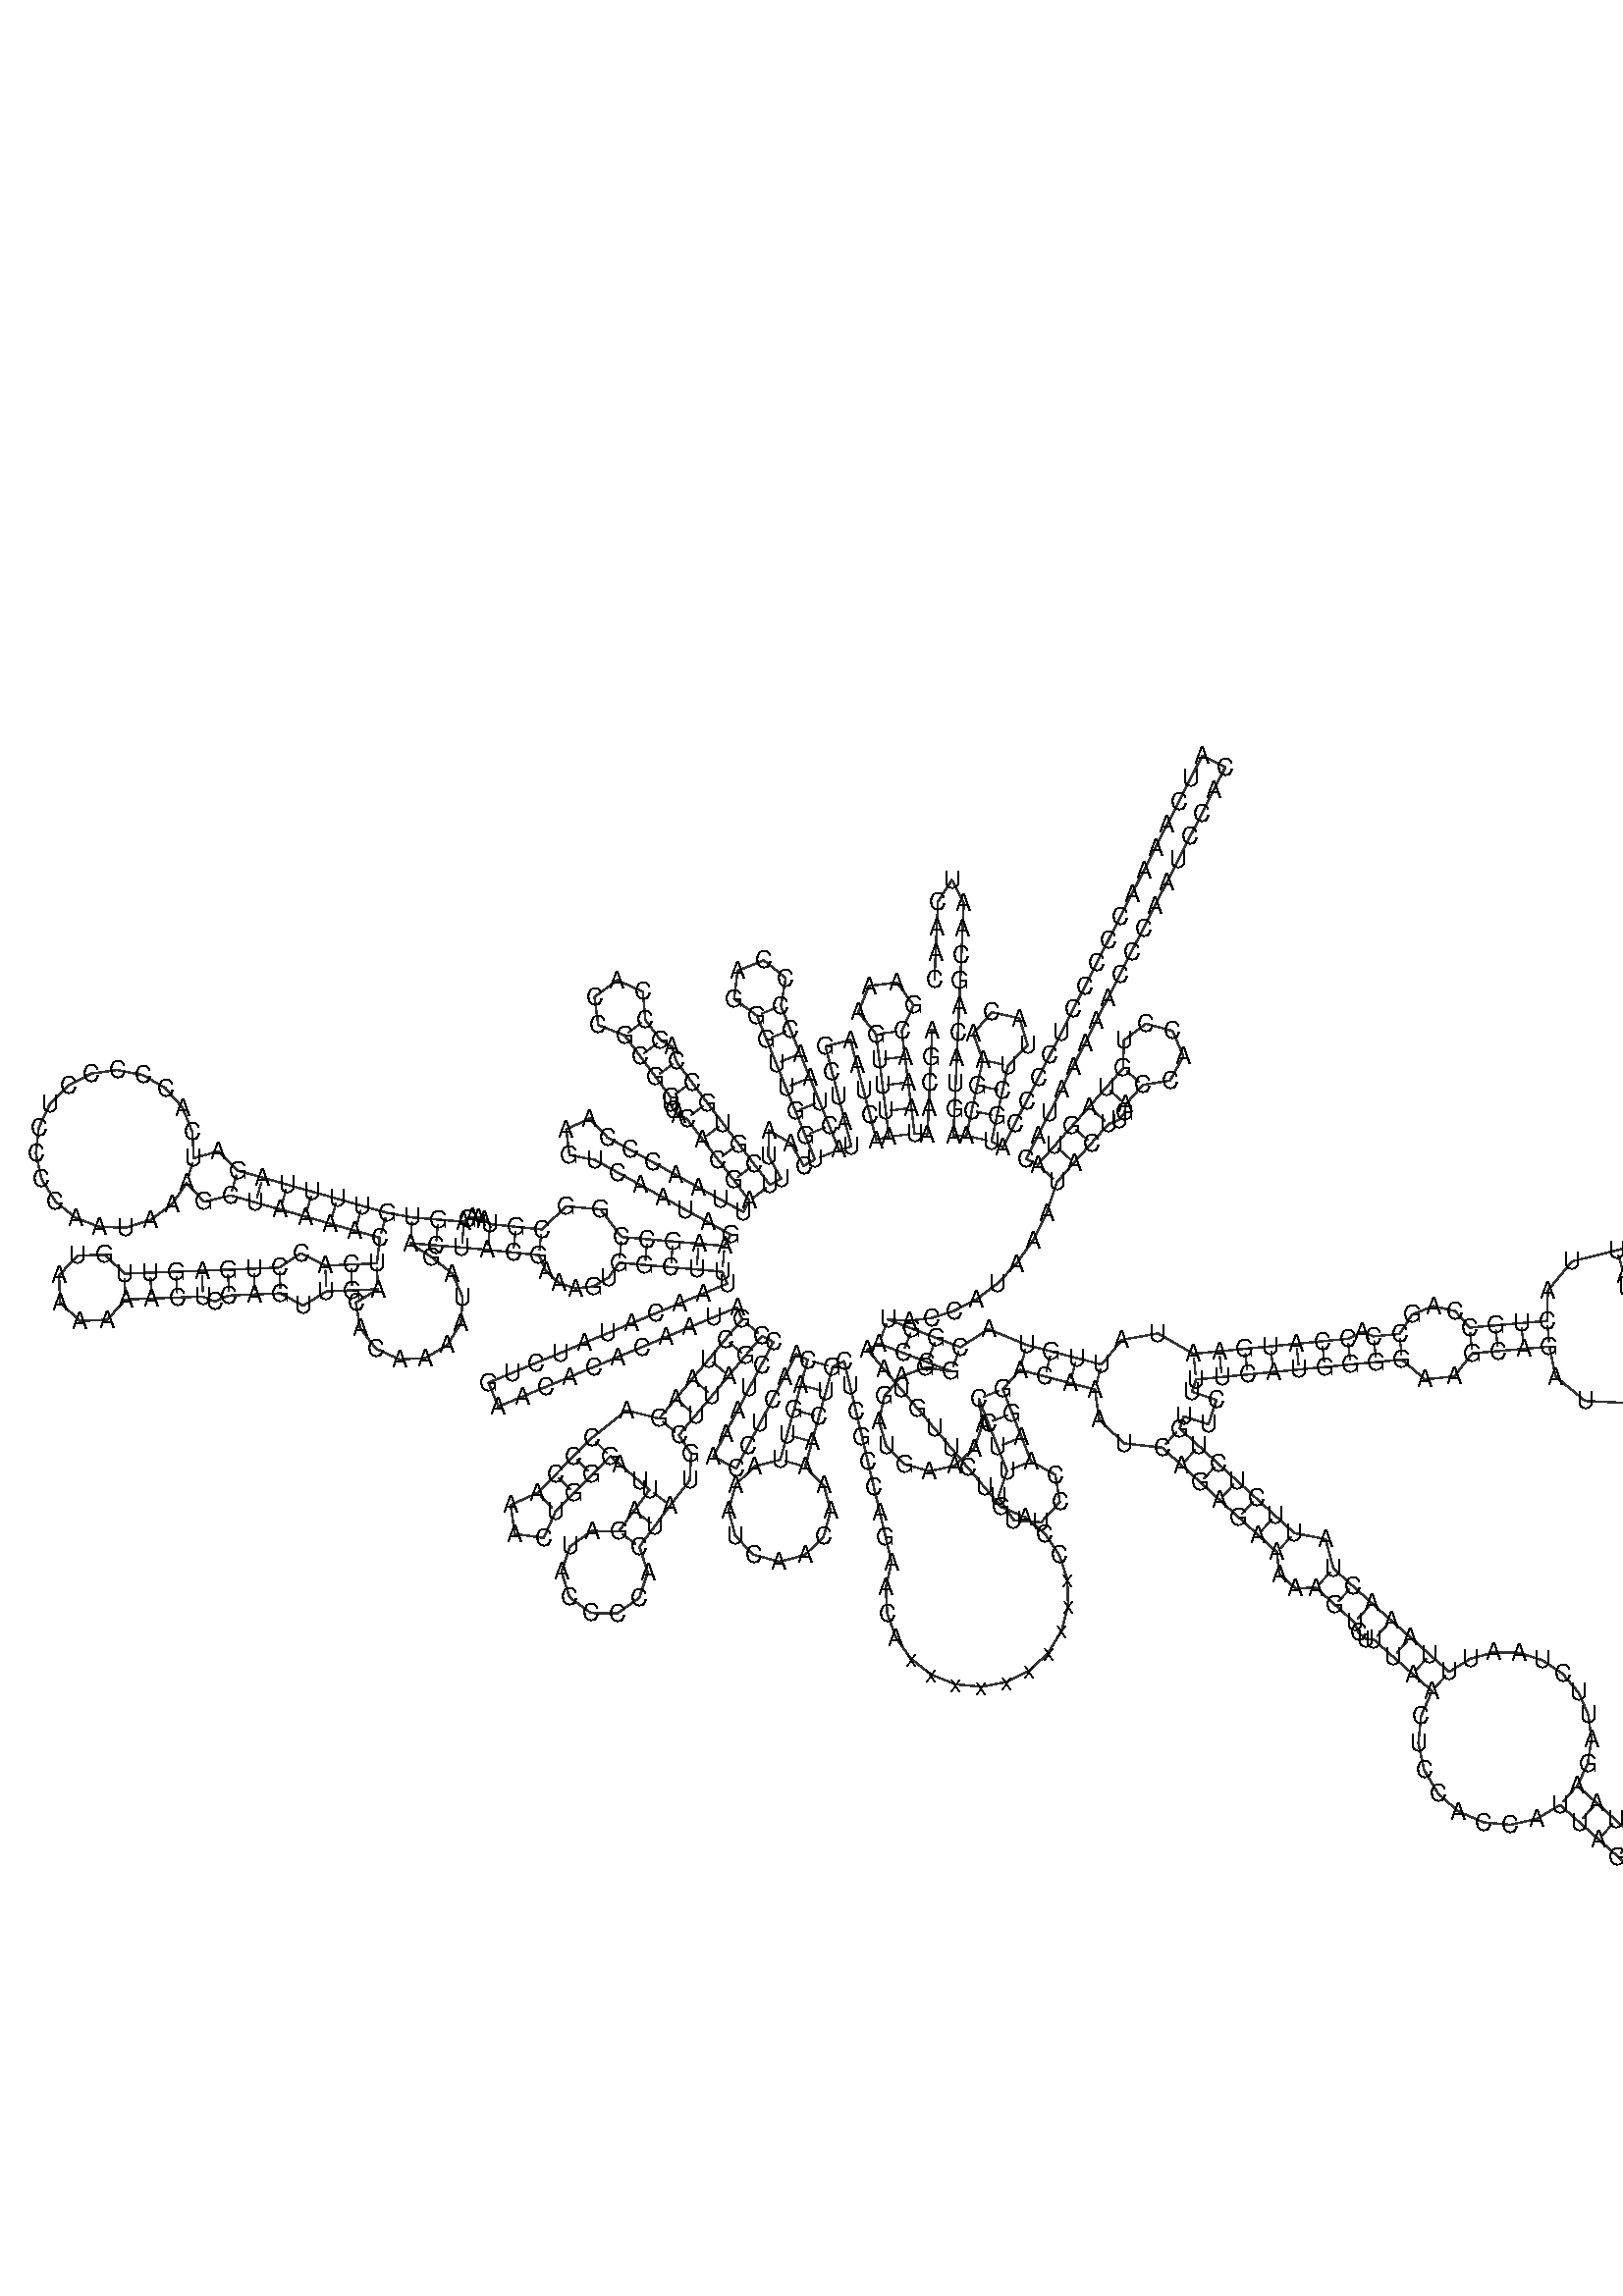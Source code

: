 %!PS-Adobe-3.0 EPSF-3.0
%%BoundingBox: 0 0 700 700
%%DocumentFonts: Helvetica
%%Pages: 1
%%EndComments

% Program options: 

% To switch off outline pairs of sequence comment or
% delete the appropriate line near the end of the file

/RNAplot 100 dict def

RNAplot begin

%%BeginProlog

/fsize  14 def
/outlinecolor {0.2 setgray} bind def
/paircolor    {0.2 setgray} bind def
/seqcolor     {0   setgray} bind def
/cshow  { dup stringwidth pop -2 div fsize -3 div rmoveto show} bind def
/min { 2 copy gt { exch } if pop } bind def
/max { 2 copy lt { exch } if pop } bind def
/arccoords { % i j arccoords
  % puts optimal x1 y1 x2 y2 coordinates used in bezier curves from i to j
  % onto the stack
  dup 3 -1 roll dup 4 -1 roll lt dup dup 5 2 roll {exch} if
  dup 3 -1 roll dup 3 -1 roll exch sub 1 sub dup
  4 -2 roll 5 -1 roll {exch} if 4 2 roll
  sequence length dup 2 div exch 3 1 roll lt 
  {exch 5 -1 roll pop 4 -2 roll exch 4 2 roll}
  { 4 2 roll 5 -1 roll dup 6 1 roll {exch} if
    4 -2 roll exch pop dup 3 -1 roll dup 4 1 roll
    exch add 4 -1 roll dup 5 1 roll sub 1 sub
    5 -1 roll not {4 -2 roll exch 4 2 roll} if
  }ifelse
   % compute the scalingfactor and prepare (1-sf) and sf*r
  2 mul exch cpr 3 1 roll div dup
  3 -1 roll mul exch 1 exch sub exch
   % compute the coordinates
  3 -1 roll 1 sub coor exch get aload pop % get coord for i
  4 -1 roll dup 5 1 roll mul 3 -1 roll dup 4 1 roll add exch % calculate y1
  4 -1 roll dup 5 1 roll mul 3 -1 roll dup 4 1 roll add exch % calculate x1
  5 -1 roll 1 sub coor exch get aload pop % get coord for j
  % duplicate j coord
  dup 3 -1 roll dup 4 1 roll exch 8 2 roll
  6 -1 roll dup 7 1 roll mul 5 -1 roll dup 6 1 roll add exch % calculate y2
  6 -1 roll mul 5 -1 roll add exch % calculate x2
  6 -2 roll % reorder
} bind def
/drawoutline {
  gsave outlinecolor newpath
  coor 0 get aload pop 0.8 0 360 arc % draw 5' circle of 1st sequence
  currentdict /cutpoint known        % check if cutpoint is defined
  {coor 0 cutpoint getinterval
   {aload pop lineto} forall         % draw outline of 1st sequence
   coor cutpoint 1 add get aload pop
   2 copy moveto 0.8 0 360 arc       % draw 5' circle of 2nd sequence
   coor cutpoint 1 add coor length cutpoint 1 add sub getinterval
   {aload pop lineto} forall        % draw outline of 2nd sequence
     } {
        /i 0 def
        coor {
            /p coor i get def
            /a arcs i get def
            /l a length def
            l 0 eq {
                %% standard point... draw simple line
                p 0 2 getinterval aload pop lineto
            } {
                %% point in loop... draw arc around loop center
                /clockwise a 5 get def
                clockwise 0.0 gt {
                    a 0 5 getinterval aload pop arcn
                } {
                    a 0 5 getinterval aload pop arc
                } ifelse
            } ifelse
            /i i 1 add def
        } forall
    }
  ifelse
  stroke grestore
} bind def
/drawpairs {
  paircolor
  0.7 setlinewidth
  [9 3.01] 9 setdash
  newpath
  pairs {aload pop
      currentdict (cpr) known
      { exch dup
        coor  exch 1 sub get aload pop moveto
        exch arccoords curveto
      }
      { coor exch 1 sub get aload pop moveto
        coor exch 1 sub get aload pop lineto
      }ifelse
  } forall
  stroke
} bind def
% draw bases
/drawbases {
  [] 0 setdash
  seqcolor
  0
  coor {
    aload pop moveto
    dup sequence exch 1 getinterval cshow
    1 add
  } forall
  pop
} bind def
/init {
  /Helvetica findfont fsize scalefont setfont
  1 setlinejoin
  1 setlinecap
  0.8 setlinewidth
  % find the coordinate range
  /xmax -1000 def /xmin 10000 def
  /ymax -1000 def /ymin 10000 def
  coor {
      aload pop
      dup ymin lt {dup /ymin exch def} if
      dup ymax gt {/ymax exch def} {pop} ifelse
      dup xmin lt {dup /xmin exch def} if
      dup xmax gt {/xmax exch def} {pop} ifelse
  } forall
  /size {xmax xmin sub ymax ymin sub max} bind def
  /width {xmax xmin sub} bind def
  /height {ymax ymin sub} bind def
  10 10 translate
  680 size 10 add div dup scale
  size width sub width xmin sub xmax sub add 2 div 5 add
  size height sub height ymin sub ymax sub add 2 div 5 add
  translate
} bind def

%%EndProlog

% data start here
/sequence { (\
AGCAAUAAACGAAAGUUUAACUAAGCUAUACUAACCCCAGGGUUGGUCAAUUUCGUGCCAGCCACCGCGGUCACACGAUUAACCCAAGUCAAUAGAAGCCGGCGUAAAGAGUGUUUUAGAUCACCCCCUCCCCAAUAAAGCUAAAACUCACCUGAGUUGUAAAAAACUCCAGUUGACACAAAAUAGACUACGAAAGUGGCUUUAACAUAUCUGAACACACAAUAGCUAAGACCCAAACUGGGAUUAGAUACCCCA\
CUAUGCUUAGCCCUAAACCUCAACAGUUAAAUCAACAAAACUGCUCGCCAGAACAxxxxxxxxxxCCAGUCUUGUAAACCGGAGAUGAAAACCUUUUUCCAAGGACAAAUCAGAGAAAAAGUCUUUAACUCCACCAUUAGCACCCAAAGCUAAGAUUCUAAUUUAAACUAUUCUCUGUUCUUUCAUGGGGAAGCAGAUUUGGGUACCACCCAAGUAUUGACUCACCCAUCAACAACCGCUAUGUAUUUCGUACAU\
UACUGCCAGCCACCAUGAAUAUUGUACGGUACCAUAAAUACUUGACCACCUGUAGUACAUAAAAACCCAAUCCACAUCAAAACCCCCUCCCCAUGCUUACAAGCAAGUACAGCAAUCAAC\
) } def
/len { sequence length } bind def

/coor [
[166.465 237.978]
[165.794 222.993]
[165.122 208.008]
[164.45 193.023]
[163.778 178.038]
[156.285 178.374]
[154.423 193.258]
[152.561 208.142]
[150.699 223.026]
[148.837 237.91]
[155.705 252.801]
[146.022 266.037]
[129.75 264.001]
[123.627 248.788]
[133.953 236.048]
[135.815 221.164]
[137.677 206.28]
[139.539 191.396]
[141.401 176.512]
[134.142 174.628]
[130.374 189.147]
[126.606 203.666]
[122.838 218.185]
[119.07 232.704]
[104.551 228.935]
[108.319 214.417]
[112.087 199.898]
[115.855 185.379]
[119.623 170.86]
[112.363 168.976]
[106.753 182.887]
[101.142 196.798]
[95.531 210.709]
[89.921 224.621]
[84.31 238.532]
[78.7 252.443]
[81.526 268.597]
[68.778 278.913]
[53.569 272.779]
[51.545 256.505]
[64.788 246.832]
[70.399 232.921]
[76.01 219.01]
[81.62 205.099]
[87.231 191.188]
[92.842 177.276]
[98.452 163.365]
[91.935 159.653]
[84.511 172.687]
[71.564 180.262]
[71.477 165.262]
[78.902 152.229]
[72.385 148.516]
[63.28 160.438]
[54.176 172.359]
[45.072 184.28]
[35.968 196.201]
[26.953 208.19]
[18.028 220.245]
[15.479 228.902]
[9.028 232.339]
[0.043 244.35]
[-1.36 260.689]
[-16.325 267.397]
[-29.456 257.574]
[-27.246 241.325]
[-11.968 235.365]
[-2.983 223.354]
[5.972 211.32]
[14.897 199.264]
[14.789 195.841]
[16.269 192.191]
[19.428 189.031]
[24.047 187.097]
[33.151 175.175]
[42.255 163.254]
[51.359 151.333]
[60.464 139.412]
[56.849 132.841]
[43.706 140.069]
[30.563 147.298]
[17.42 154.527]
[4.276 161.756]
[-8.867 168.985]
[-22.01 176.214]
[-32.276 187.151]
[-45.85 180.766]
[-43.972 165.884]
[-29.239 163.071]
[-16.096 155.842]
[-2.952 148.613]
[10.191 141.384]
[23.334 134.155]
[36.477 126.926]
[49.62 119.697]
[46.006 113.126]
[31.063 114.431]
[16.12 115.736]
[1.176 117.042]
[-13.767 118.347]
[-26.004 134.405]
[-45.812 136.083]
[-60.123 122.736]
[-75.045 124.264]
[-89.967 125.793]
[-93.215 128.298]
[-96.732 129.574]
[-100.117 129.682]
[-103.024 128.8]
[-105.201 127.2]
[-120.15 128.431]
[-135.1 129.662]
[-149.859 132.336]
[-164.29 136.428]
[-178.721 140.52]
[-193.152 144.613]
[-207.583 148.705]
[-222.014 152.797]
[-236.445 156.889]
[-247.611 168.098]
[-261.966 164.126]
[-262.768 179.247]
[-268.438 193.287]
[-278.362 204.724]
[-291.463 212.317]
[-306.32 215.242]
[-321.321 213.182]
[-334.839 206.36]
[-345.408 195.517]
[-351.882 181.829]
[-353.558 166.78]
[-350.254 152.003]
[-342.328 139.1]
[-330.642 129.472]
[-316.461 124.163]
[-301.325 123.748]
[-286.875 128.273]
[-274.678 137.247]
[-266.059 149.696]
[-255.925 138.779]
[-240.537 142.458]
[-226.106 138.366]
[-211.675 134.274]
[-197.244 130.182]
[-182.813 126.089]
[-168.382 121.997]
[-153.951 117.905]
[-155.702 103.007]
[-170.689 102.373]
[-185.676 101.738]
[-199.791 108.885]
[-212.179 100.616]
[-227.166 99.981]
[-242.152 99.347]
[-257.141 98.749]
[-272.13 98.189]
[-287.12 97.629]
[-302.109 97.069]
[-313.522 108.002]
[-329.321 107.579]
[-340.132 96.051]
[-339.542 80.258]
[-327.901 69.569]
[-312.115 70.326]
[-301.549 82.08]
[-286.56 82.64]
[-271.57 83.2]
[-256.581 83.76]
[-249.853 80.902]
[-241.518 84.36]
[-226.531 84.995]
[-211.545 85.629]
[-198.502 78.437]
[-185.041 86.752]
[-170.054 87.386]
[-155.068 88.021]
[-167.916 80.279]
[-165.394 65.492]
[-156.277 53.581]
[-142.662 47.286]
[-127.681 48.055]
[-114.782 55.711]
[-106.932 68.493]
[-105.938 83.46]
[-112.027 97.168]
[-123.801 106.465]
[-136.33 114.712]
[-121.381 113.481]
[-106.432 112.25]
[-91.495 110.871]
[-76.573 109.342]
[-61.651 107.814]
[-57.641 98.567]
[-50.132 91.724]
[-40.401 88.537]
[-30.14 89.629]
[-21.159 94.873]
[-15.072 103.404]
[-0.129 102.099]
[14.814 100.793]
[29.757 99.488]
[44.7 98.183]
[47.575 91.255]
[33.72 85.507]
[19.866 79.758]
[6.011 74.009]
[-7.844 68.26]
[-21.698 62.511]
[-35.553 56.762]
[-49.407 51.013]
[-63.262 45.264]
[-77.117 39.516]
[-90.971 33.766]
[-85.222 19.912]
[-71.368 25.661]
[-57.513 31.41]
[-43.659 37.159]
[-29.804 42.908]
[-15.949 48.656]
[-2.095 54.405]
[11.76 60.154]
[25.615 65.903]
[39.469 71.652]
[53.324 77.401]
[56.198 70.473]
[46.569 58.972]
[36.94 47.471]
[27.311 35.97]
[17.682 24.468]
[8.053 12.967]
[-10.954 17.744]
[-30.954 1.691]
[-41.521 -8.955]
[-52.088 -19.601]
[-62.655 -30.247]
[-78.105 -37.23]
[-75.672 -54.008]
[-58.876 -56.315]
[-52.009 -40.814]
[-41.442 -30.168]
[-30.875 -19.522]
[-20.308 -8.876]
[-14.618 -13.762]
[-3.237 -23.533]
[2.453 -28.419]
[-6.472 -40.475]
[-15.398 -52.53]
[-30.912 -52.257]
[-43.605 -61.182]
[-48.596 -75.875]
[-43.966 -90.685]
[-31.494 -99.918]
[-15.978 -100.023]
[-3.382 -90.96]
[1.449 -76.215]
[-3.342 -61.456]
[5.583 -49.4]
[14.509 -37.344]
[25.839 -22.901]
[26.638 -7.358]
[19.554 3.338]
[29.183 14.839]
[38.812 26.34]
[48.441 37.842]
[58.07 49.343]
[67.7 60.844]
[74.342 57.362]
[67.376 44.077]
[60.41 30.792]
[53.445 17.508]
[46.479 4.223]
[39.513 -9.061]
[52.798 -16.026]
[59.763 -2.742]
[66.729 10.542]
[73.695 23.827]
[80.661 37.111]
[87.626 50.396]
[94.269 46.913]
[90.284 32.452]
[86.3 17.991]
[82.315 3.529]
[78.331 -10.932]
[63.448 -14.724]
[52.466 -25.462]
[48.34 -40.256]
[52.179 -55.128]
[62.951 -66.076]
[77.759 -70.155]
[92.618 -66.269]
[103.532 -55.463]
[107.565 -40.643]
[103.633 -25.796]
[92.792 -14.916]
[96.777 -0.455]
[100.761 14.006]
[104.745 28.467]
[108.73 42.928]
[115.423 46.312]
[118.86 31.711]
[122.296 17.11]
[125.733 2.509]
[129.169 -12.092]
[132.605 -26.694]
[136.042 -41.295]
[139.478 -55.896]
[142.915 -70.497]
[139.553 -85.115]
[140.409 -100.091]
[145.414 -114.231]
[154.169 -126.411]
[165.979 -135.659]
[179.902 -141.241]
[194.829 -142.712]
[209.574 -139.953]
[222.96 -133.187]
[233.924 -122.95]
[241.592 -110.057]
[245.353 -95.537]
[244.908 -80.543]
[240.293 -66.271]
[231.875 -53.856]
[220.323 -44.287]
[206.561 -38.326]
[196.843 -26.901]
[187.124 -15.475]
[177.405 -4.049]
[167.686 7.376]
[157.967 18.802]
[148.248 30.227]
[138.529 41.653]
[128.81 53.078]
[135.504 56.462]
[149.511 51.094]
[163.518 45.727]
[177.524 40.359]
[162.691 42.588]
[148.614 37.407]
[138.765 26.093]
[135.573 11.437]
[139.824 -2.948]
[150.47 -13.515]
[164.886 -17.658]
[179.518 -14.355]
[190.758 -4.421]
[195.833 9.694]
[193.494 24.509]
[198.965 10.543]
[204.437 -3.424]
[209.909 -17.39]
[204.828 -32.607]
[213.678 -45.988]
[229.67 -47.269]
[240.536 -35.466]
[237.941 -19.634]
[223.875 -11.918]
[218.404 2.048]
[212.932 16.015]
[207.46 29.981]
[217.428 41.19]
[231.938 37.385]
[246.447 33.581]
[260.957 29.777]
[263.369 12.48]
[277.7 -1.403]
[300.012 -3.937]
[311.096 -14.044]
[322.179 -24.151]
[333.263 -34.258]
[344.347 -44.365]
[355.43 -54.472]
[366.514 -64.579]
[367.865 -77.335]
[377.213 -85.524]
[389.237 -85.203]
[400.371 -95.255]
[411.505 -105.306]
[413.837 -111.307]
[418.163 -114.78]
[422.8 -115.402]
[434.034 -125.342]
[445.267 -135.283]
[456.5 -145.223]
[450.116 -159.75]
[448.552 -175.522]
[451.952 -190.982]
[459.967 -204.609]
[471.798 -215.066]
[486.27 -221.332]
[501.953 -222.801]
[517.299 -219.338]
[530.798 -211.298]
[541.982 -221.294]
[553.166 -231.29]
[564.35 -241.287]
[575.533 -251.283]
[574.864 -266.906]
[584.434 -279.273]
[599.726 -282.544]
[613.518 -275.175]
[619.299 -260.645]
[614.339 -245.815]
[600.98 -237.687]
[585.53 -240.099]
[574.346 -230.103]
[563.162 -220.107]
[551.978 -210.11]
[540.795 -200.114]
[546.848 -187.269]
[549.053 -173.224]
[547.221 -159.11]
[541.492 -146.064]
[532.32 -135.141]
[520.435 -127.225]
[506.789 -122.961]
[492.48 -122.702]
[478.659 -126.477]
[466.441 -133.99]
[455.207 -124.049]
[443.974 -114.109]
[432.741 -104.169]
[421.557 -94.172]
[410.423 -84.121]
[399.289 -74.069]
[394.735 -57.074]
[376.621 -53.495]
[365.537 -43.388]
[354.454 -33.281]
[343.37 -23.174]
[332.286 -13.067]
[321.203 -2.96]
[310.119 7.147]
[312.486 14.264]
[326.72 9.529]
[331.454 23.763]
[317.221 28.497]
[319.588 35.614]
[334.518 37.068]
[349.447 38.522]
[364.376 39.976]
[379.306 41.43]
[394.235 42.884]
[409.165 44.338]
[424.097 45.754]
[439.034 47.134]
[452.341 35.7]
[469.457 37.447]
[479.764 50.797]
[494.708 52.103]
[509.651 53.408]
[524.594 54.713]
[528.205 37.316]
[545.384 23.169]
[572.261 21.885]
[587.15 20.06]
[602.038 18.234]
[616.927 16.409]
[631.815 14.584]
[646.704 12.759]
[661.69 4.83]
[673.457 17.035]
[664.986 31.722]
[648.529 27.647]
[633.64 29.473]
[618.752 31.298]
[603.863 33.123]
[588.975 34.948]
[574.086 36.773]
[574.497 51.768]
[589.463 52.775]
[605.865 44.297]
[620.011 54.76]
[634.982 55.693]
[649.953 56.625]
[664.924 57.558]
[674.704 45.511]
[689.705 41.545]
[704.161 47.186]
[712.511 60.265]
[711.546 75.752]
[701.637 87.692]
[686.593 91.495]
[672.199 85.698]
[663.991 72.529]
[649.02 71.596]
[634.049 70.663]
[619.078 69.731]
[609.869 77.469]
[597.455 76.882]
[588.456 67.741]
[573.489 66.734]
[572.134 74.11]
[586.887 76.821]
[584.176 91.574]
[569.423 88.863]
[568.068 96.24]
[582.414 100.619]
[596.761 104.997]
[611.108 109.376]
[625.454 113.755]
[640.234 107.516]
[654.258 115.308]
[656.767 131.154]
[645.837 142.898]
[629.853 141.531]
[621.075 128.102]
[606.729 123.723]
[592.382 119.344]
[578.035 114.965]
[563.689 110.586]
[537.802 104.23]
[523.686 87.279]
[523.288 69.656]
[508.345 68.351]
[493.402 67.046]
[478.459 65.741]
[469.899 75.287]
[457.221 78.236]
[444.966 73.304]
[437.654 62.07]
[422.718 60.691]
[415.844 63.176]
[407.711 59.267]
[392.781 57.813]
[377.852 56.359]
[362.922 54.905]
[347.993 53.451]
[333.064 51.997]
[318.134 50.543]
[297.404 62.392]
[276.535 58.618]
[264.761 44.287]
[250.252 48.091]
[235.742 51.895]
[221.232 55.699]
[199.198 64.855]
[182.892 54.366]
[168.885 59.734]
[154.878 65.101]
[140.871 70.468]
[153.21 69.704]
[166.082 71.321]
[179.11 75.412]
[191.907 82.017]
[204.079 91.121]
[215.233 102.652]
[224.987 116.485]
[232.977 132.436]
[238.862 150.275]
[248.83 161.484]
[258.798 172.692]
[268.767 183.901]
[274.75 186.278]
[278.191 190.63]
[278.778 195.271]
[288.634 206.579]
[304.477 209.106]
[312.253 223.139]
[305.997 237.912]
[290.508 242.093]
[277.668 232.474]
[277.327 216.435]
[267.471 205.127]
[257.558 193.869]
[247.59 182.661]
[237.621 171.452]
[227.653 160.244]
[220.968 163.644]
[227.768 177.014]
[234.568 190.384]
[241.368 203.754]
[248.168 217.124]
[254.967 230.494]
[261.767 243.865]
[268.567 257.235]
[275.367 270.605]
[282.167 283.975]
[288.967 297.345]
[295.767 310.716]
[302.567 324.086]
[309.366 337.456]
[316.166 350.826]
[322.966 364.196]
[329.766 377.566]
[336.566 390.937]
[323.195 397.736]
[316.396 384.366]
[309.596 370.996]
[302.796 357.626]
[295.996 344.256]
[289.196 330.886]
[282.397 317.515]
[275.597 304.145]
[268.797 290.775]
[261.997 277.405]
[255.197 264.035]
[248.397 250.664]
[241.597 237.294]
[234.797 223.924]
[227.998 210.554]
[221.198 197.184]
[214.398 183.814]
[207.598 170.443]
[200.913 173.843]
[204.1 188.501]
[207.286 203.158]
[210.473 217.816]
[221.897 229.581]
[217.161 245.282]
[201.136 248.766]
[190.308 236.449]
[195.816 221.003]
[192.629 206.345]
[189.442 191.688]
[186.255 177.03]
[178.763 177.366]
[179.435 192.351]
[180.107 207.336]
[180.779 222.321]
[181.45 237.306]
[182.122 252.291]
[182.794 267.276]
[183.466 282.261]
[184.138 297.246]
[184.81 312.231]
[177.899 325.544]
[169.825 312.903]
[169.153 297.918]
[168.481 282.933]
[167.809 267.948]
] def
/arcs [
[]
[]
[]
[]
[]
[]
[]
[]
[]
[]
[]
[]
[]
[]
[]
[]
[]
[]
[]
[]
[]
[]
[]
[]
[]
[]
[]
[]
[]
[]
[]
[]
[]
[]
[]
[]
[]
[]
[]
[]
[]
[]
[]
[]
[]
[]
[]
[]
[]
[]
[]
[]
[]
[]
[]
[]
[]
[]
[]
[]
[]
[]
[]
[]
[]
[]
[]
[]
[]
[]
[]
[]
[]
[]
[]
[]
[]
[]
[]
[]
[]
[]
[]
[]
[]
[]
[]
[]
[]
[]
[]
[]
[]
[]
[]
[]
[]
[]
[]
[]
[]
[]
[]
[]
[]
[]
[]
[]
[]
[]
[]
[]
[]
[]
[]
[]
[]
[]
[]
[]
[]
[]
[]
[]
[]
[]
[]
[]
[]
[]
[]
[]
[]
[]
[]
[]
[]
[]
[]
[]
[]
[]
[]
[]
[]
[]
[]
[]
[]
[]
[]
[]
[]
[]
[]
[]
[]
[]
[]
[]
[]
[]
[]
[]
[]
[]
[]
[]
[]
[]
[]
[]
[]
[]
[]
[]
[]
[]
[]
[]
[]
[]
[]
[]
[]
[]
[]
[]
[]
[]
[]
[]
[]
[]
[]
[]
[]
[]
[]
[]
[]
[]
[]
[]
[]
[]
[]
[]
[]
[]
[]
[]
[]
[]
[]
[]
[]
[]
[]
[]
[]
[]
[]
[]
[]
[]
[]
[]
[]
[]
[]
[]
[]
[]
[]
[]
[]
[]
[]
[]
[]
[]
[]
[]
[]
[]
[]
[]
[]
[]
[]
[]
[]
[]
[]
[]
[]
[]
[]
[]
[]
[]
[]
[]
[]
[]
[]
[]
[]
[]
[]
[]
[]
[]
[]
[]
[]
[]
[]
[]
[]
[]
[]
[]
[]
[]
[]
[]
[]
[]
[]
[]
[]
[]
[]
[]
[]
[]
[]
[]
[]
[]
[]
[]
[]
[]
[]
[]
[]
[]
[]
[]
[]
[]
[]
[]
[]
[]
[]
[]
[]
[]
[]
[]
[]
[]
[]
[]
[]
[]
[]
[]
[]
[]
[]
[]
[]
[]
[]
[]
[]
[]
[]
[]
[]
[]
[]
[]
[]
[]
[]
[]
[]
[]
[]
[]
[]
[]
[]
[]
[]
[]
[]
[]
[]
[]
[]
[]
[]
[]
[]
[]
[]
[]
[]
[]
[]
[]
[]
[]
[]
[]
[]
[]
[]
[]
[]
[]
[]
[]
[]
[]
[]
[]
[]
[]
[]
[]
[]
[]
[]
[]
[]
[]
[]
[]
[]
[]
[]
[]
[]
[]
[]
[]
[]
[]
[]
[]
[]
[]
[]
[]
[]
[]
[]
[]
[]
[]
[]
[]
[]
[]
[]
[]
[]
[]
[]
[]
[]
[]
[]
[]
[]
[]
[]
[]
[]
[]
[]
[]
[]
[]
[]
[]
[]
[]
[]
[]
[]
[]
[]
[]
[]
[]
[]
[]
[]
[]
[]
[]
[]
[]
[]
[]
[]
[]
[]
[]
[]
[]
[]
[]
[]
[]
[]
[]
[]
[]
[]
[]
[]
[]
[]
[]
[]
[]
[]
[]
[]
[]
[]
[]
[]
[]
[]
[]
[]
[]
[]
[]
[]
[]
[]
[]
[]
[]
[]
[]
[]
[]
[]
[]
[]
[]
[]
[]
[]
[]
[]
[]
[]
[]
[]
[]
[]
[]
[]
[]
[]
[]
[]
[]
[]
[]
[]
[]
[]
[]
[]
[]
[]
[]
[]
[]
[]
[]
[]
[]
[]
[]
[]
[]
[]
[]
[]
[]
[]
[]
[]
[]
[]
[]
[]
[]
[]
[]
[]
[]
[]
[]
[]
[]
[]
[]
[]
[]
[]
[]
[]
[]
[]
[]
[]
[]
[]
[]
[]
[]
[]
[]
[]
[]
[]
[]
[]
[]
[]
[]
[]
[]
[]
[]
[]
[]
[]
[]
[]
[]
[]
[]
[]
[]
[]
[]
[]
[]
[]
[]
[]
[]
] def
/pairs [
[6 19]
[7 18]
[8 17]
[9 16]
[10 15]
[30 47]
[31 46]
[32 45]
[33 44]
[34 43]
[35 42]
[36 41]
[53 78]
[54 77]
[55 76]
[56 75]
[57 74]
[58 70]
[59 69]
[61 68]
[62 67]
[96 202]
[97 201]
[98 200]
[99 199]
[100 198]
[103 192]
[104 191]
[105 190]
[110 189]
[111 188]
[112 187]
[113 147]
[114 146]
[115 145]
[116 144]
[117 143]
[118 142]
[119 141]
[121 139]
[148 176]
[149 175]
[150 174]
[152 172]
[153 171]
[154 170]
[155 168]
[156 167]
[157 166]
[158 165]
[225 266]
[226 265]
[227 264]
[228 263]
[229 262]
[230 261]
[232 242]
[233 241]
[234 240]
[235 239]
[245 258]
[246 257]
[247 256]
[279 298]
[280 297]
[281 296]
[282 295]
[283 294]
[333 540]
[334 539]
[335 538]
[336 537]
[347 359]
[348 358]
[349 357]
[350 356]
[360 535]
[361 534]
[362 533]
[363 532]
[366 432]
[367 431]
[368 430]
[369 429]
[370 428]
[371 427]
[372 426]
[375 424]
[376 423]
[377 422]
[380 421]
[381 420]
[382 419]
[383 418]
[392 408]
[393 407]
[394 406]
[395 405]
[396 404]
[437 529]
[438 528]
[439 527]
[440 526]
[441 525]
[442 524]
[443 523]
[444 521]
[445 520]
[448 516]
[449 515]
[450 514]
[451 513]
[454 468]
[455 467]
[456 466]
[457 465]
[458 464]
[459 463]
[469 491]
[470 490]
[472 487]
[473 486]
[474 485]
[475 484]
[496 510]
[497 509]
[498 508]
[499 507]
[500 506]
[549 567]
[550 566]
[551 565]
[552 564]
[555 563]
[556 562]
[604 615]
[605 614]
[606 613]
[607 612]
] def

init

% switch off outline pairs or bases by removing these lines
drawoutline
drawpairs
drawbases
showpage
end
%%EOF
